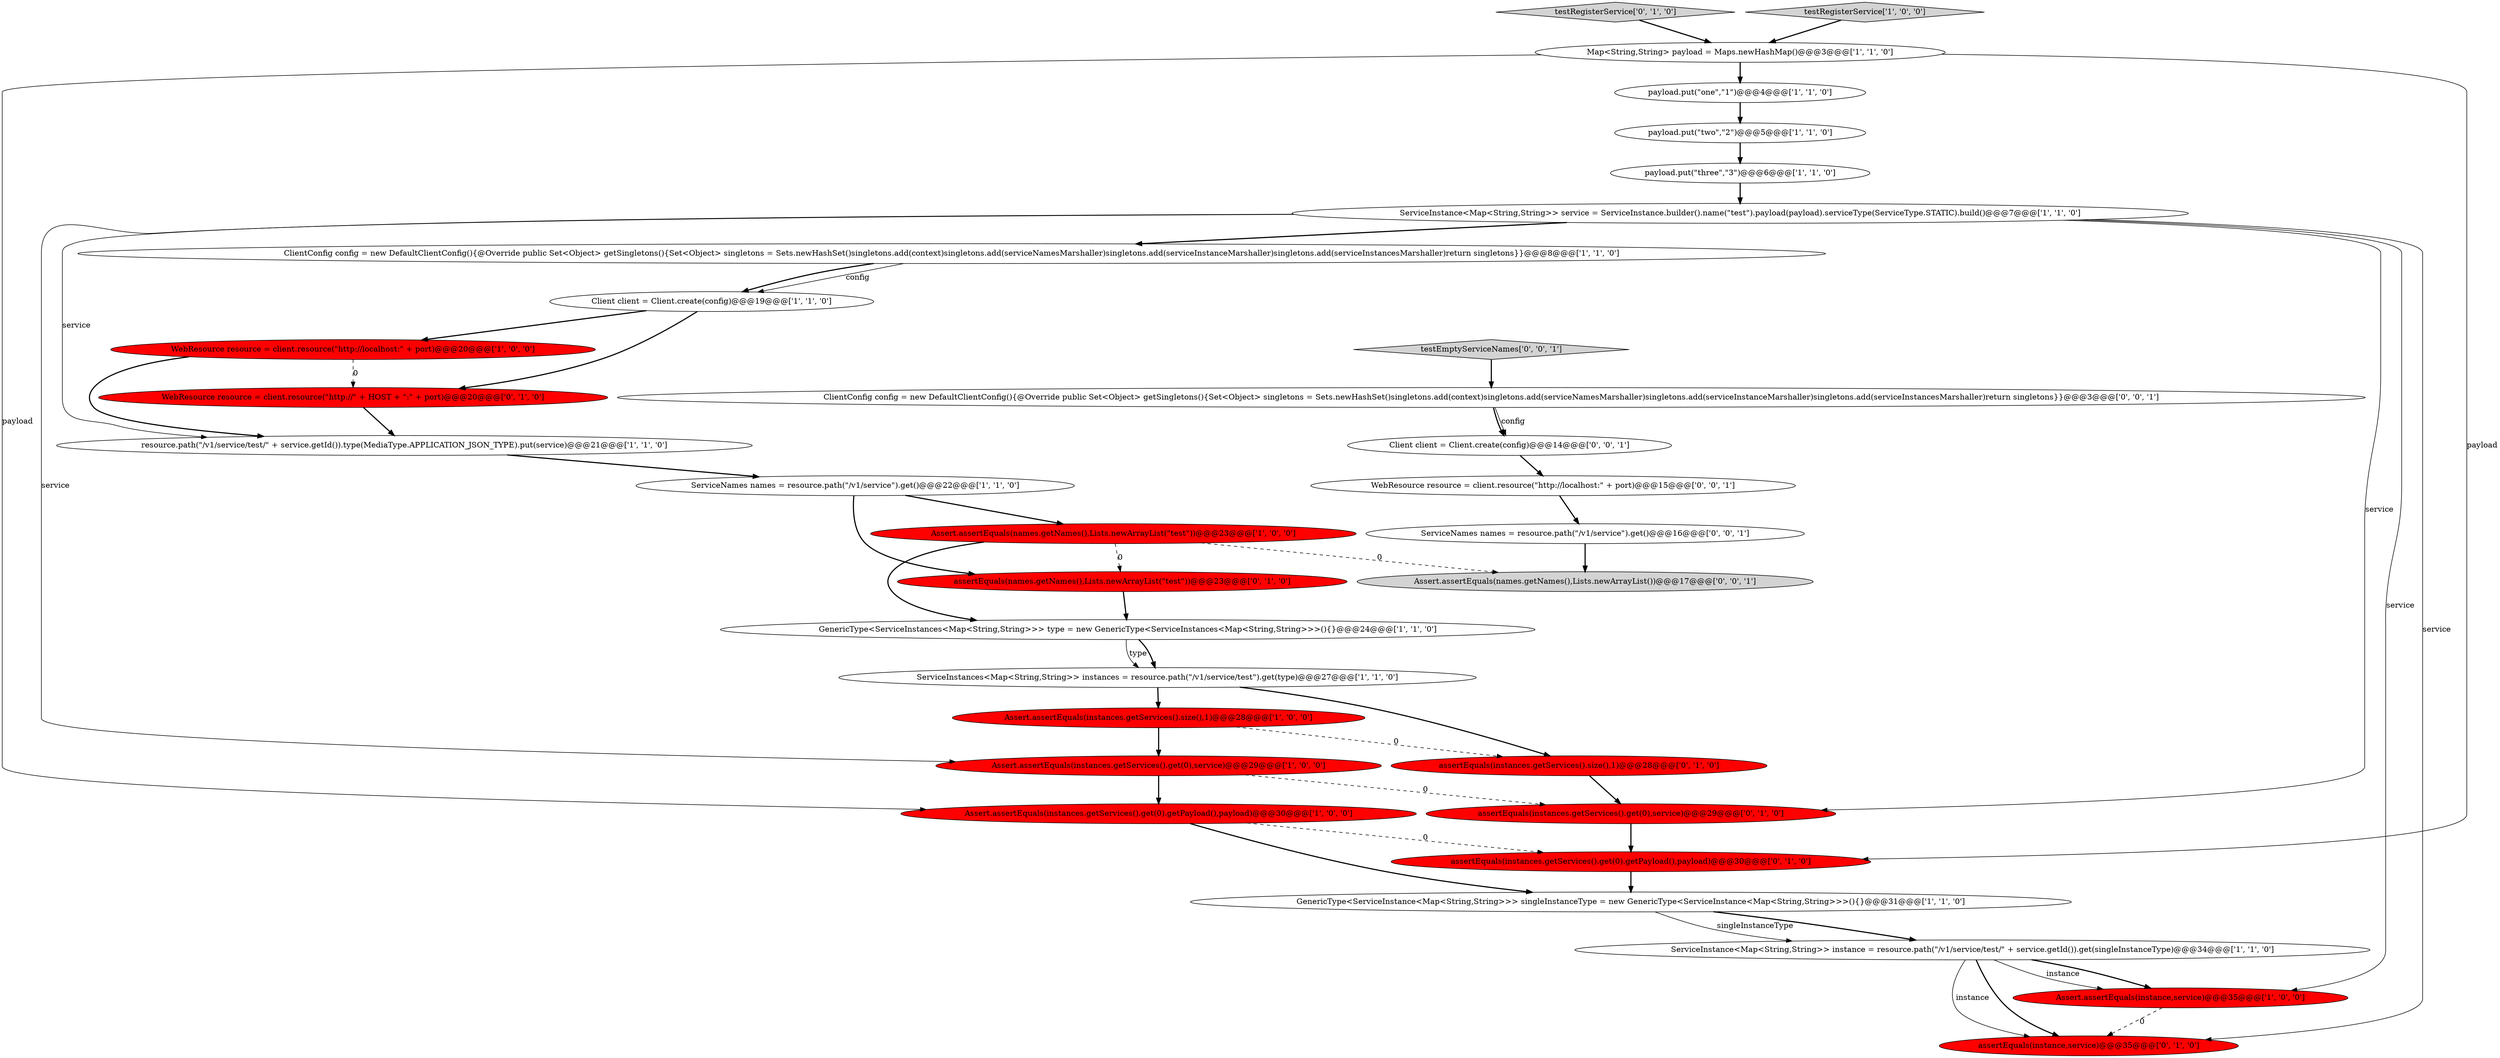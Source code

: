 digraph {
12 [style = filled, label = "ClientConfig config = new DefaultClientConfig(){@Override public Set<Object> getSingletons(){Set<Object> singletons = Sets.newHashSet()singletons.add(context)singletons.add(serviceNamesMarshaller)singletons.add(serviceInstanceMarshaller)singletons.add(serviceInstancesMarshaller)return singletons}}@@@8@@@['1', '1', '0']", fillcolor = white, shape = ellipse image = "AAA0AAABBB1BBB"];
15 [style = filled, label = "Assert.assertEquals(instances.getServices().size(),1)@@@28@@@['1', '0', '0']", fillcolor = red, shape = ellipse image = "AAA1AAABBB1BBB"];
27 [style = filled, label = "Client client = Client.create(config)@@@14@@@['0', '0', '1']", fillcolor = white, shape = ellipse image = "AAA0AAABBB3BBB"];
14 [style = filled, label = "Assert.assertEquals(instances.getServices().get(0).getPayload(),payload)@@@30@@@['1', '0', '0']", fillcolor = red, shape = ellipse image = "AAA1AAABBB1BBB"];
10 [style = filled, label = "GenericType<ServiceInstance<Map<String,String>>> singleInstanceType = new GenericType<ServiceInstance<Map<String,String>>>(){}@@@31@@@['1', '1', '0']", fillcolor = white, shape = ellipse image = "AAA0AAABBB1BBB"];
25 [style = filled, label = "WebResource resource = client.resource(\"http://\" + HOST + \":\" + port)@@@20@@@['0', '1', '0']", fillcolor = red, shape = ellipse image = "AAA1AAABBB2BBB"];
23 [style = filled, label = "assertEquals(instances.getServices().size(),1)@@@28@@@['0', '1', '0']", fillcolor = red, shape = ellipse image = "AAA1AAABBB2BBB"];
28 [style = filled, label = "ClientConfig config = new DefaultClientConfig(){@Override public Set<Object> getSingletons(){Set<Object> singletons = Sets.newHashSet()singletons.add(context)singletons.add(serviceNamesMarshaller)singletons.add(serviceInstanceMarshaller)singletons.add(serviceInstancesMarshaller)return singletons}}@@@3@@@['0', '0', '1']", fillcolor = white, shape = ellipse image = "AAA0AAABBB3BBB"];
17 [style = filled, label = "GenericType<ServiceInstances<Map<String,String>>> type = new GenericType<ServiceInstances<Map<String,String>>>(){}@@@24@@@['1', '1', '0']", fillcolor = white, shape = ellipse image = "AAA0AAABBB1BBB"];
26 [style = filled, label = "testRegisterService['0', '1', '0']", fillcolor = lightgray, shape = diamond image = "AAA0AAABBB2BBB"];
13 [style = filled, label = "resource.path(\"/v1/service/test/\" + service.getId()).type(MediaType.APPLICATION_JSON_TYPE).put(service)@@@21@@@['1', '1', '0']", fillcolor = white, shape = ellipse image = "AAA0AAABBB1BBB"];
4 [style = filled, label = "payload.put(\"three\",\"3\")@@@6@@@['1', '1', '0']", fillcolor = white, shape = ellipse image = "AAA0AAABBB1BBB"];
8 [style = filled, label = "Assert.assertEquals(names.getNames(),Lists.newArrayList(\"test\"))@@@23@@@['1', '0', '0']", fillcolor = red, shape = ellipse image = "AAA1AAABBB1BBB"];
32 [style = filled, label = "testEmptyServiceNames['0', '0', '1']", fillcolor = lightgray, shape = diamond image = "AAA0AAABBB3BBB"];
18 [style = filled, label = "Assert.assertEquals(instance,service)@@@35@@@['1', '0', '0']", fillcolor = red, shape = ellipse image = "AAA1AAABBB1BBB"];
20 [style = filled, label = "assertEquals(names.getNames(),Lists.newArrayList(\"test\"))@@@23@@@['0', '1', '0']", fillcolor = red, shape = ellipse image = "AAA1AAABBB2BBB"];
29 [style = filled, label = "ServiceNames names = resource.path(\"/v1/service\").get()@@@16@@@['0', '0', '1']", fillcolor = white, shape = ellipse image = "AAA0AAABBB3BBB"];
9 [style = filled, label = "Assert.assertEquals(instances.getServices().get(0),service)@@@29@@@['1', '0', '0']", fillcolor = red, shape = ellipse image = "AAA1AAABBB1BBB"];
19 [style = filled, label = "Client client = Client.create(config)@@@19@@@['1', '1', '0']", fillcolor = white, shape = ellipse image = "AAA0AAABBB1BBB"];
3 [style = filled, label = "testRegisterService['1', '0', '0']", fillcolor = lightgray, shape = diamond image = "AAA0AAABBB1BBB"];
2 [style = filled, label = "ServiceInstance<Map<String,String>> instance = resource.path(\"/v1/service/test/\" + service.getId()).get(singleInstanceType)@@@34@@@['1', '1', '0']", fillcolor = white, shape = ellipse image = "AAA0AAABBB1BBB"];
24 [style = filled, label = "assertEquals(instances.getServices().get(0),service)@@@29@@@['0', '1', '0']", fillcolor = red, shape = ellipse image = "AAA1AAABBB2BBB"];
30 [style = filled, label = "WebResource resource = client.resource(\"http://localhost:\" + port)@@@15@@@['0', '0', '1']", fillcolor = white, shape = ellipse image = "AAA0AAABBB3BBB"];
16 [style = filled, label = "ServiceNames names = resource.path(\"/v1/service\").get()@@@22@@@['1', '1', '0']", fillcolor = white, shape = ellipse image = "AAA0AAABBB1BBB"];
31 [style = filled, label = "Assert.assertEquals(names.getNames(),Lists.newArrayList())@@@17@@@['0', '0', '1']", fillcolor = lightgray, shape = ellipse image = "AAA0AAABBB3BBB"];
11 [style = filled, label = "payload.put(\"two\",\"2\")@@@5@@@['1', '1', '0']", fillcolor = white, shape = ellipse image = "AAA0AAABBB1BBB"];
6 [style = filled, label = "payload.put(\"one\",\"1\")@@@4@@@['1', '1', '0']", fillcolor = white, shape = ellipse image = "AAA0AAABBB1BBB"];
1 [style = filled, label = "Map<String,String> payload = Maps.newHashMap()@@@3@@@['1', '1', '0']", fillcolor = white, shape = ellipse image = "AAA0AAABBB1BBB"];
5 [style = filled, label = "ServiceInstance<Map<String,String>> service = ServiceInstance.builder().name(\"test\").payload(payload).serviceType(ServiceType.STATIC).build()@@@7@@@['1', '1', '0']", fillcolor = white, shape = ellipse image = "AAA0AAABBB1BBB"];
21 [style = filled, label = "assertEquals(instances.getServices().get(0).getPayload(),payload)@@@30@@@['0', '1', '0']", fillcolor = red, shape = ellipse image = "AAA1AAABBB2BBB"];
22 [style = filled, label = "assertEquals(instance,service)@@@35@@@['0', '1', '0']", fillcolor = red, shape = ellipse image = "AAA1AAABBB2BBB"];
7 [style = filled, label = "ServiceInstances<Map<String,String>> instances = resource.path(\"/v1/service/test\").get(type)@@@27@@@['1', '1', '0']", fillcolor = white, shape = ellipse image = "AAA0AAABBB1BBB"];
0 [style = filled, label = "WebResource resource = client.resource(\"http://localhost:\" + port)@@@20@@@['1', '0', '0']", fillcolor = red, shape = ellipse image = "AAA1AAABBB1BBB"];
21->10 [style = bold, label=""];
10->2 [style = solid, label="singleInstanceType"];
20->17 [style = bold, label=""];
15->23 [style = dashed, label="0"];
2->22 [style = solid, label="instance"];
0->13 [style = bold, label=""];
3->1 [style = bold, label=""];
16->8 [style = bold, label=""];
9->24 [style = dashed, label="0"];
18->22 [style = dashed, label="0"];
25->13 [style = bold, label=""];
5->13 [style = solid, label="service"];
27->30 [style = bold, label=""];
26->1 [style = bold, label=""];
11->4 [style = bold, label=""];
29->31 [style = bold, label=""];
17->7 [style = solid, label="type"];
8->20 [style = dashed, label="0"];
14->10 [style = bold, label=""];
2->18 [style = bold, label=""];
1->21 [style = solid, label="payload"];
5->22 [style = solid, label="service"];
13->16 [style = bold, label=""];
30->29 [style = bold, label=""];
19->25 [style = bold, label=""];
19->0 [style = bold, label=""];
17->7 [style = bold, label=""];
8->17 [style = bold, label=""];
23->24 [style = bold, label=""];
5->18 [style = solid, label="service"];
1->6 [style = bold, label=""];
0->25 [style = dashed, label="0"];
5->12 [style = bold, label=""];
24->21 [style = bold, label=""];
15->9 [style = bold, label=""];
6->11 [style = bold, label=""];
7->23 [style = bold, label=""];
28->27 [style = solid, label="config"];
5->24 [style = solid, label="service"];
9->14 [style = bold, label=""];
7->15 [style = bold, label=""];
14->21 [style = dashed, label="0"];
10->2 [style = bold, label=""];
12->19 [style = solid, label="config"];
1->14 [style = solid, label="payload"];
28->27 [style = bold, label=""];
8->31 [style = dashed, label="0"];
12->19 [style = bold, label=""];
2->22 [style = bold, label=""];
16->20 [style = bold, label=""];
32->28 [style = bold, label=""];
4->5 [style = bold, label=""];
2->18 [style = solid, label="instance"];
5->9 [style = solid, label="service"];
}
